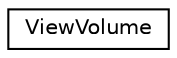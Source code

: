 digraph "Graphical Class Hierarchy"
{
 // INTERACTIVE_SVG=YES
  edge [fontname="Helvetica",fontsize="10",labelfontname="Helvetica",labelfontsize="10"];
  node [fontname="Helvetica",fontsize="10",shape=record];
  rankdir="LR";
  Node1 [label="ViewVolume",height=0.2,width=0.4,color="black", fillcolor="white", style="filled",URL="$class_view_volume.html",tooltip="Viewing Volume for culling use. "];
}
